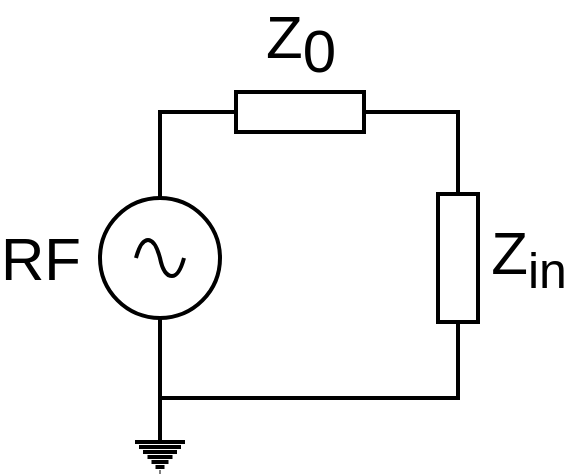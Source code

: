 <mxfile version="20.8.16" type="device"><diagram name="第 1 页" id="RUA-Crn3GERIAbbKg9Zr"><mxGraphModel dx="1104" dy="902" grid="1" gridSize="10" guides="1" tooltips="1" connect="1" arrows="1" fold="1" page="1" pageScale="1" pageWidth="827" pageHeight="1169" math="0" shadow="0"><root><mxCell id="DUNkGCwdYekkiBlnFCvn-0"/><mxCell id="DUNkGCwdYekkiBlnFCvn-1" parent="DUNkGCwdYekkiBlnFCvn-0"/><mxCell id="NkwhcoqCEU_ZikoK1Z-3-15" style="edgeStyle=orthogonalEdgeStyle;rounded=0;orthogonalLoop=1;jettySize=auto;html=1;exitX=0.5;exitY=0;exitDx=0;exitDy=0;exitPerimeter=0;entryX=0;entryY=0.5;entryDx=0;entryDy=0;entryPerimeter=0;endArrow=none;endFill=0;strokeWidth=2;" parent="DUNkGCwdYekkiBlnFCvn-1" source="NkwhcoqCEU_ZikoK1Z-3-17" target="NkwhcoqCEU_ZikoK1Z-3-18" edge="1"><mxGeometry relative="1" as="geometry"/></mxCell><mxCell id="NkwhcoqCEU_ZikoK1Z-3-17" value="RF" style="pointerEvents=1;verticalLabelPosition=middle;shadow=0;dashed=0;align=center;html=1;verticalAlign=middle;shape=mxgraph.electrical.signal_sources.source;aspect=fixed;points=[[0.5,0,0],[1,0.5,0],[0.5,1,0],[0,0.5,0]];elSignalType=ac;strokeWidth=2;labelPosition=left;fontSize=30;" parent="DUNkGCwdYekkiBlnFCvn-1" vertex="1"><mxGeometry x="630" y="263" width="60" height="60" as="geometry"/></mxCell><mxCell id="NkwhcoqCEU_ZikoK1Z-3-32" style="edgeStyle=orthogonalEdgeStyle;rounded=0;orthogonalLoop=1;jettySize=auto;html=1;exitX=1;exitY=0.5;exitDx=0;exitDy=0;exitPerimeter=0;entryX=0;entryY=0.5;entryDx=0;entryDy=0;entryPerimeter=0;endArrow=none;endFill=0;strokeWidth=2;" parent="DUNkGCwdYekkiBlnFCvn-1" source="NkwhcoqCEU_ZikoK1Z-3-18" target="NkwhcoqCEU_ZikoK1Z-3-31" edge="1"><mxGeometry relative="1" as="geometry"/></mxCell><mxCell id="NkwhcoqCEU_ZikoK1Z-3-18" value="Z&lt;sub style=&quot;border-color: var(--border-color); font-size: 30px;&quot;&gt;0&lt;/sub&gt;" style="pointerEvents=1;verticalLabelPosition=top;shadow=0;dashed=0;align=center;html=1;verticalAlign=bottom;shape=mxgraph.electrical.resistors.resistor_1;strokeWidth=2;fontSize=30;labelPosition=center;" parent="DUNkGCwdYekkiBlnFCvn-1" vertex="1"><mxGeometry x="680" y="210" width="100" height="20" as="geometry"/></mxCell><mxCell id="NkwhcoqCEU_ZikoK1Z-3-28" style="edgeStyle=orthogonalEdgeStyle;rounded=0;orthogonalLoop=1;jettySize=auto;html=1;exitX=0.5;exitY=0;exitDx=0;exitDy=0;exitPerimeter=0;entryX=0.5;entryY=1;entryDx=0;entryDy=0;entryPerimeter=0;strokeWidth=2;endArrow=none;endFill=0;" parent="DUNkGCwdYekkiBlnFCvn-1" source="NkwhcoqCEU_ZikoK1Z-3-29" target="NkwhcoqCEU_ZikoK1Z-3-17" edge="1"><mxGeometry relative="1" as="geometry"/></mxCell><mxCell id="NkwhcoqCEU_ZikoK1Z-3-29" value="" style="pointerEvents=1;verticalLabelPosition=bottom;shadow=0;dashed=0;align=center;html=1;verticalAlign=top;shape=mxgraph.electrical.signal_sources.protective_earth;strokeWidth=2;" parent="DUNkGCwdYekkiBlnFCvn-1" vertex="1"><mxGeometry x="647.5" y="380" width="25" height="20" as="geometry"/></mxCell><mxCell id="NkwhcoqCEU_ZikoK1Z-3-33" style="edgeStyle=orthogonalEdgeStyle;rounded=0;orthogonalLoop=1;jettySize=auto;html=1;exitX=1;exitY=0.5;exitDx=0;exitDy=0;exitPerimeter=0;entryX=0.5;entryY=1;entryDx=0;entryDy=0;entryPerimeter=0;strokeWidth=2;endArrow=none;endFill=0;" parent="DUNkGCwdYekkiBlnFCvn-1" source="NkwhcoqCEU_ZikoK1Z-3-31" target="NkwhcoqCEU_ZikoK1Z-3-17" edge="1"><mxGeometry relative="1" as="geometry"/></mxCell><mxCell id="NkwhcoqCEU_ZikoK1Z-3-31" value="Z&lt;sub&gt;in&lt;/sub&gt;" style="pointerEvents=1;verticalLabelPosition=bottom;shadow=0;dashed=0;align=center;html=1;verticalAlign=middle;shape=mxgraph.electrical.resistors.resistor_1;strokeWidth=2;fontSize=30;labelPosition=center;rotation=90;horizontal=0;spacingRight=-30;" parent="DUNkGCwdYekkiBlnFCvn-1" vertex="1"><mxGeometry x="759" y="283" width="100" height="20" as="geometry"/></mxCell></root></mxGraphModel></diagram></mxfile>